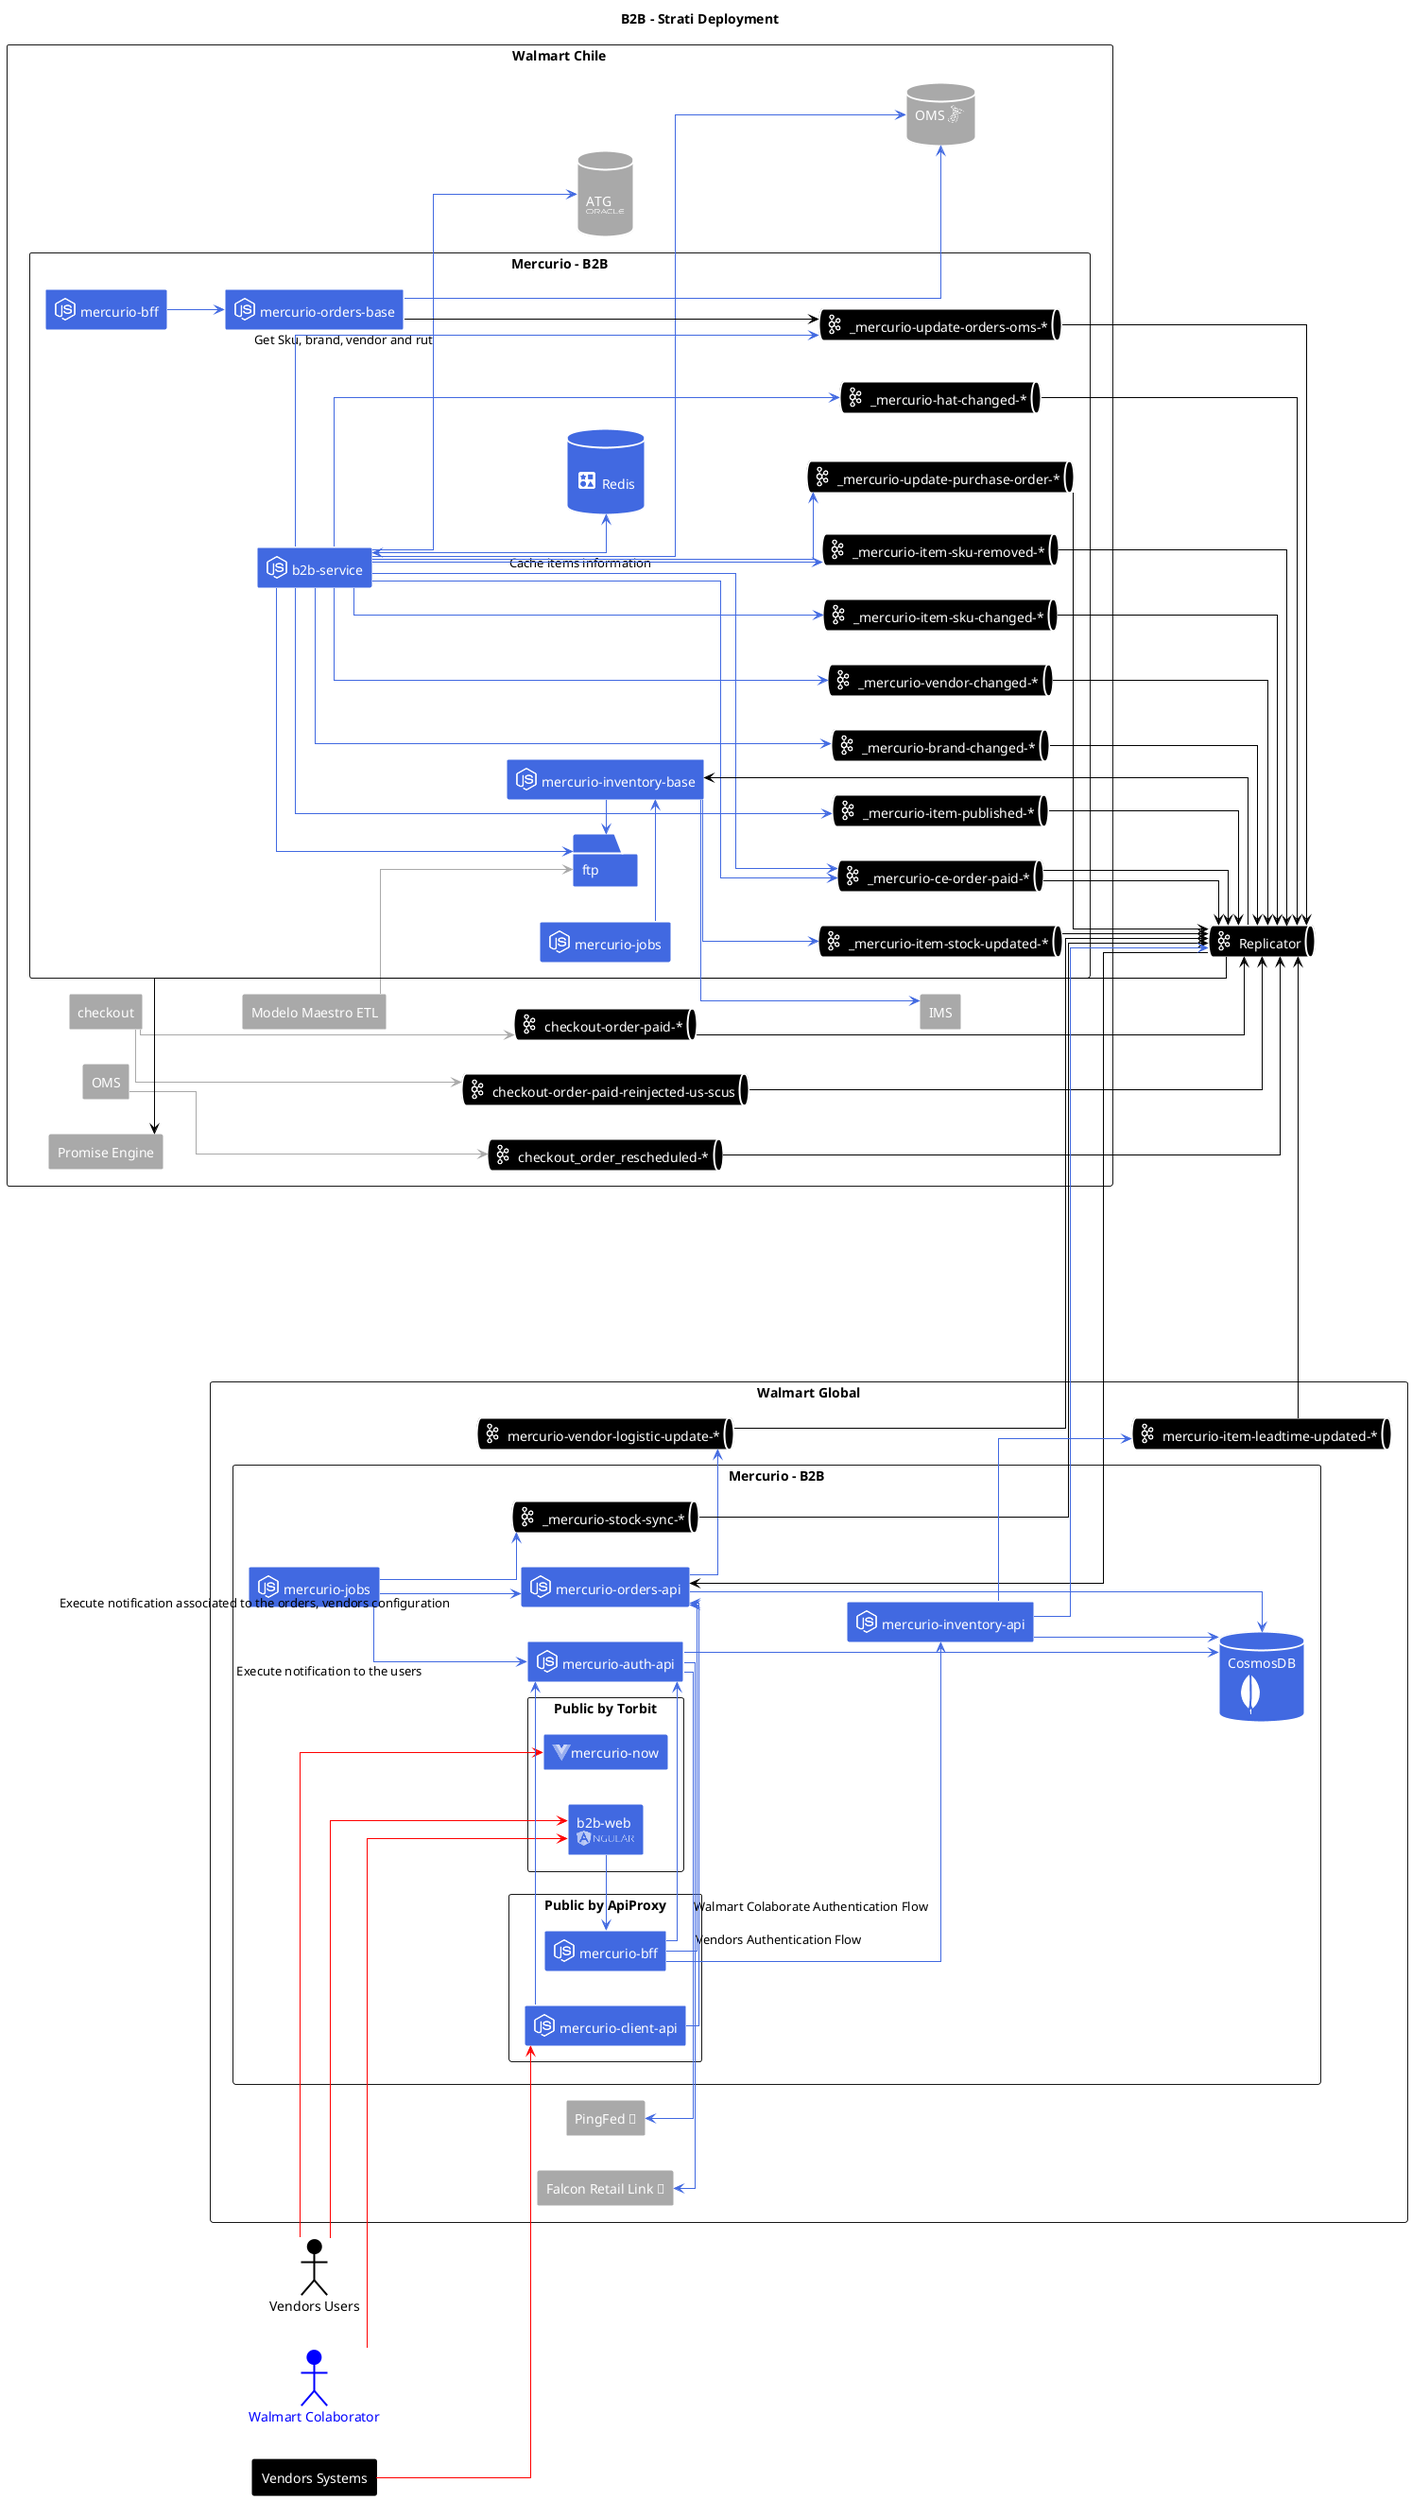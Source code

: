 @startuml
!include <cloudinsight/mongodb>
!include <cloudinsight/kafka>
!include <cloudinsight/redis>
!include <cloudinsight/haproxy>
!include <cloudinsight/sqlserver>
!include <cloudinsight/nodejs>
!include <cloudinsight/redis>
!include <logos/oracle>
!include <cloudinsight/sqlserver>
!include <cloudinsight/mongodb>
!include <logos/angular>
!include <logos/vue>
skinparam linetype ortho
title B2B - Strati Deployment

left to right direction

rectangle walmartChile as "Walmart Chile" {
    database atgDatabase as "\nATG\n<$oracle{scale=.4}>\n" #DarkGrey;line:white;line.bold;text:white
    database omsDatabase as "OMS <$sqlserver{scale=.4}>\n" #DarkGrey;line:white;line.bold;text:white
    rectangle checkout #DarkGrey;line:white;line.bold;text:white
    rectangle modelMaster as "Modelo Maestro ETL" #DarkGrey;line:white;line.bold;text:white
    rectangle OMS #DarkGrey;line:white;line.bold;text:white
    rectangle IMS #DarkGrey;line:white;line.bold;text:white
    rectangle promiseEngine as "Promise Engine" #DarkGrey;line:white;line.bold;text:white
    queue checkoutOrderPaid as "<$kafka{scale=.5}> checkout-order-paid-*" #black;line:white;line.bold;text:white
    rectangle OMS #DarkGrey;line:white;line.bold;text:white
    queue checkoutOrderReinjected as "<$kafka{scale=.5}> checkout-order-paid-reinjected-us-scus" #black;line:white;line.bold;text:white
    queue checkoutOrderRescheduledPublished as "<$kafka{scale=.5}> checkout_order_rescheduled-*" #black;line:white;line.bold;text:white
    rectangle mercurioChile as "Mercurio - B2B" {
        rectangle b2bService as "<$nodejs{scale=.5}> b2b-service" #RoyalBlue;line:white;line.bold;text:white
        rectangle mercurioOrdersBase as "<$nodejs{scale=.5}> mercurio-orders-base" #RoyalBlue;line:white;line.bold;text:white
        rectangle mercurioBffChile as "<$nodejs{scale=.5}> mercurio-bff" #RoyalBlue;line:white;line.bold;text:white
        rectangle mercurioJobsChile as "<$nodejs{scale=.5}> mercurio-jobs" #RoyalBlue;line:white;line.bold;text:white
        rectangle mercurioInventoryBase as "<$nodejs{scale=.5}> mercurio-inventory-base" #RoyalBlue;line:white;line.bold;text:white
        database redisCache as "\n<$redis{scale=.5}> Redis\n" #RoyalBlue;line:white;line.bold;text:white
        folder ftp #RoyalBlue;line:white;line.bold;text:white

        queue _mercurioUpdatePurchaseOrder as "<$kafka{scale=.5}> _mercurio-update-purchase-order-*" #black;line:white;line.bold;text:white
        queue _mercurioHatChanged as "<$kafka{scale=.5}> _mercurio-hat-changed-*" #black;line:white;line.bold;text:white
        queue _mercurioBrandChanged as "<$kafka{scale=.5}> _mercurio-brand-changed-*" #black;line:white;line.bold;text:white
        queue _mercurioVendorChanged as "<$kafka{scale=.5}> _mercurio-vendor-changed-*" #black;line:white;line.bold;text:white
        queue _mercurioSkuChanged as "<$kafka{scale=.5}> _mercurio-item-sku-changed-*" #black;line:white;line.bold;text:white
        queue _mercurioSkuRemoved as "<$kafka{scale=.5}> _mercurio-item-sku-removed-*" #black;line:white;line.bold;text:white
        queue _mercurioCeOrderPaid as "<$kafka{scale=.5}> _mercurio-ce-order-paid-*" #black;line:white;line.bold;text:white
        queue _mercurioUpdateOrdersOms as "<$kafka{scale=.5}> _mercurio-update-orders-oms-*" #black;line:white;line.bold;text:white
        queue _mercurioItemPublished as "<$kafka{scale=.5}> _mercurio-item-published-*" #black;line:white;line.bold;text:white
        queue _mercurioItemStockUpdated as "<$kafka{scale=.5}> _mercurio-item-stock-updated-*" #black;line:white;line.bold;text:white
        
    }
}

rectangle walmartGlobal as "Walmart Global" {
    rectangle mercurioGlobal as "Mercurio - B2B" {
        rectangle mercurioOrdersApi as "<$nodejs{scale=.5}> mercurio-orders-api" #RoyalBlue;line:white;line.bold;text:white
        rectangle mercurioAuthApi as "<$nodejs{scale=.5}> mercurio-auth-api" #RoyalBlue;line:white;line.bold;text:white
        rectangle mercurioJobsStrati as "<$nodejs{scale=.5}> mercurio-jobs" #RoyalBlue;line:white;line.bold;text:white
        rectangle mercurioInventoryApi as "<$nodejs{scale=.5}> mercurio-inventory-api" #RoyalBlue;line:white;line.bold;text:white
        database mercurioDataBase as "CosmosDB\n<$mongodb>" #RoyalBlue;line:white;line.bold;text:white
        rectangle public as "Public by Torbit" {
            rectangle b2bWeb as "b2b-web\n<$angular{scale=.6}>" #RoyalBlue;line:white;line.bold;text:white
            rectangle mercurioNow as "<$vue{scale=.4}>mercurio-now" #RoyalBlue;line:white;line.bold;text:white
        }

        rectangle publicProxy as "Public by ApiProxy" {
            rectangle mercurioBff as "<$nodejs{scale=.5}> mercurio-bff" #RoyalBlue;line:white;line.bold;text:white
            rectangle mercurioClientApi as "<$nodejs{scale=.5}> mercurio-client-api" #RoyalBlue;line:white;line.bold;text:white
        }
        queue _mercurioStockSync as "<$kafka{scale=.5}> _mercurio-stock-sync-*" #black;line:white;line.bold;text:white
    }
    rectangle retailLinkFalcon as "Falcon Retail Link 🔐" #DarkGrey;line:white;line.bold;text:white
    rectangle pingFed as "PingFed 🔐" #DarkGrey;line:white;line.bold;text:white
    queue mercurioVendorLogisticUpdate as "<$kafka{scale=.5}> mercurio-vendor-logistic-update-*" #black;line:white;line.bold;text:white
    queue mercurioItemLeadtimeUpdated as "<$kafka{scale=.5}> mercurio-item-leadtime-updated-*" #black;line:white;line.bold;text:white

}

actor vendors as "Vendors Users" #Black;line:black;line.bold;text:black
actor colaborator as "Walmart Colaborator" #Blue;line:Blue;line.bold;text:Blue
rectangle vendorsSystems as "Vendors Systems" #Black;line:black;line.bold;text:white

queue replicator as "<$kafka{scale=.5}> Replicator" #black;line:white;line.bold;text:white {
}



b2bService -[#RoyalBlue]-> atgDatabase: "Get Sku, brand, vendor and rut"
b2bService <-[#RoyalBlue]-> redisCache: "Cache items information"
modelMaster -[#DarkGrey]-> ftp
b2bService -[#RoyalBlue]-> ftp
b2bService -[#RoyalBlue]-> omsDatabase 

b2bService -[#RoyalBlue]--> _mercurioHatChanged
b2bService -[#RoyalBlue]--> _mercurioBrandChanged
b2bService -[#RoyalBlue]--> _mercurioVendorChanged
b2bService -[#RoyalBlue]--> _mercurioSkuChanged
b2bService -[#RoyalBlue]--> _mercurioSkuRemoved
b2bService -[#RoyalBlue]--> _mercurioCeOrderPaid
b2bService -[#RoyalBlue]--> _mercurioCeOrderPaid
b2bService -[#RoyalBlue]--> _mercurioUpdateOrdersOms
b2bService -[#RoyalBlue]--> _mercurioItemPublished
b2bService -[#RoyalBlue]--> _mercurioUpdatePurchaseOrder

mercurioOrdersBase -[#RoyalBlue]--> omsDatabase
mercurioOrdersBase -[#Black]--> _mercurioUpdateOrdersOms
mercurioBffChile -[#RoyalBlue]-> mercurioOrdersBase

_mercurioHatChanged -[#Black]-> replicator
_mercurioBrandChanged -[#Black]-> replicator
_mercurioVendorChanged -[#Black]-> replicator
_mercurioSkuChanged -[#Black]-> replicator
_mercurioSkuRemoved -[#Black]-> replicator
_mercurioCeOrderPaid -[#Black]-> replicator
_mercurioCeOrderPaid -[#Black]-> replicator
_mercurioUpdateOrdersOms -[#Black]-> replicator
_mercurioItemPublished -[#Black]-> replicator
_mercurioUpdatePurchaseOrder -[#Black]-> replicator
_mercurioItemStockUpdated -[#Black]-> replicator

replicator -[#Black]---> mercurioOrdersApi
mercurioOrdersApi -[#RoyalBlue]-> mercurioDataBase

checkout -[#DarkGrey]--> checkoutOrderPaid
checkout -[#DarkGrey]--> checkoutOrderReinjected

checkoutOrderPaid -[#Black]-> replicator
checkoutOrderReinjected -[#Black]-> replicator

OMS -[#DarkGrey]--> checkoutOrderRescheduledPublished

checkoutOrderRescheduledPublished -[#Black]-> replicator

mercurioVendorLogisticUpdate -[#Black]> replicator
mercurioOrdersApi -[#RoyalBlue]> mercurioVendorLogisticUpdate

colaborator -[#Red]-> b2bWeb 
vendors -[#Red]-> b2bWeb
vendors -[#Red]-> mercurioNow
b2bWeb -[#RoyalBlue]> mercurioBff
vendorsSystems -[#Red]-> mercurioClientApi
mercurioBff -[#RoyalBlue]> mercurioAuthApi
mercurioBff -[#RoyalBlue]> mercurioOrdersApi
mercurioAuthApi -[#RoyalBlue]> retailLinkFalcon: "Vendors Authentication Flow"
mercurioAuthApi -[#RoyalBlue]> pingFed: "Walmart Colaborate Authentication Flow"
mercurioAuthApi -[#RoyalBlue]-> mercurioDataBase
mercurioClientApi -[#RoyalBlue]> mercurioAuthApi
mercurioClientApi -[#RoyalBlue]> mercurioOrdersApi

replicator -[#Black]> promiseEngine

mercurioJobsChile -[#RoyalBlue]> mercurioInventoryBase
mercurioInventoryBase -[#RoyalBlue]> ftp
mercurioJobsStrati  -[#RoyalBlue]-> _mercurioStockSync
mercurioJobsStrati -[#RoyalBlue]-> mercurioOrdersApi: "Execute notification associated to the orders, vendors configuration"
mercurioJobsStrati -[#RoyalBlue]-> mercurioAuthApi: "Execute notification to the users"

_mercurioStockSync -[#Black]> replicator


replicator -[#Black]-> mercurioInventoryBase
mercurioInventoryBase  -[#RoyalBlue]-> IMS
mercurioInventoryBase -[#RoyalBlue]-> _mercurioItemStockUpdated

mercurioInventoryApi -[#RoyalBlue]-> replicator
mercurioInventoryApi -[#RoyalBlue]-> mercurioDataBase
mercurioBff -[#RoyalBlue]-> mercurioInventoryApi
mercurioInventoryApi  -[#RoyalBlue]-> mercurioItemLeadtimeUpdated

mercurioItemLeadtimeUpdated -[#Black]> replicator



@enduml